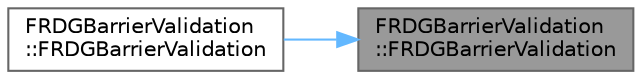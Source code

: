 digraph "FRDGBarrierValidation::FRDGBarrierValidation"
{
 // INTERACTIVE_SVG=YES
 // LATEX_PDF_SIZE
  bgcolor="transparent";
  edge [fontname=Helvetica,fontsize=10,labelfontname=Helvetica,labelfontsize=10];
  node [fontname=Helvetica,fontsize=10,shape=box,height=0.2,width=0.4];
  rankdir="RL";
  Node1 [id="Node000001",label="FRDGBarrierValidation\l::FRDGBarrierValidation",height=0.2,width=0.4,color="gray40", fillcolor="grey60", style="filled", fontcolor="black",tooltip=" "];
  Node1 -> Node2 [id="edge1_Node000001_Node000002",dir="back",color="steelblue1",style="solid",tooltip=" "];
  Node2 [id="Node000002",label="FRDGBarrierValidation\l::FRDGBarrierValidation",height=0.2,width=0.4,color="grey40", fillcolor="white", style="filled",URL="$d4/ded/classFRDGBarrierValidation.html#a767752012a0bf19a0abcb468011b29d1",tooltip=" "];
}
